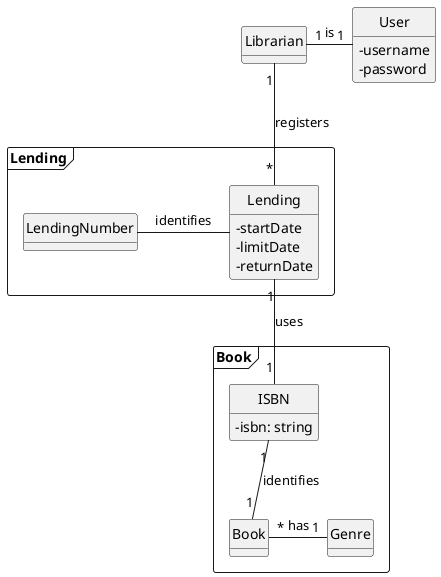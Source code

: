 @startuml
'https://plantuml.com/class-diagram
skinparam classAttributeIconSize 0
hide circle
hide methods

package Lending as PLending <<Frame>> {
    class Lending {
        - startDate
        - limitDate
        - returnDate
    }
    class LendingNumber {
    }
}

class User {
    - username
    - password
}

class Librarian

package Book as PBook <<Frame>> {
    class Book
    class ISBN {
    - isbn: string
    }
    class Genre
}

Lending "1" -down- "1" ISBN : uses
Book "1" -up- "1" ISBN : identifies
Librarian "1" -down- "*" Lending : registers
Librarian "1" -right- "1" User : is

Lending -left- LendingNumber : identifies


Book "*"- "1" Genre : has

@enduml
